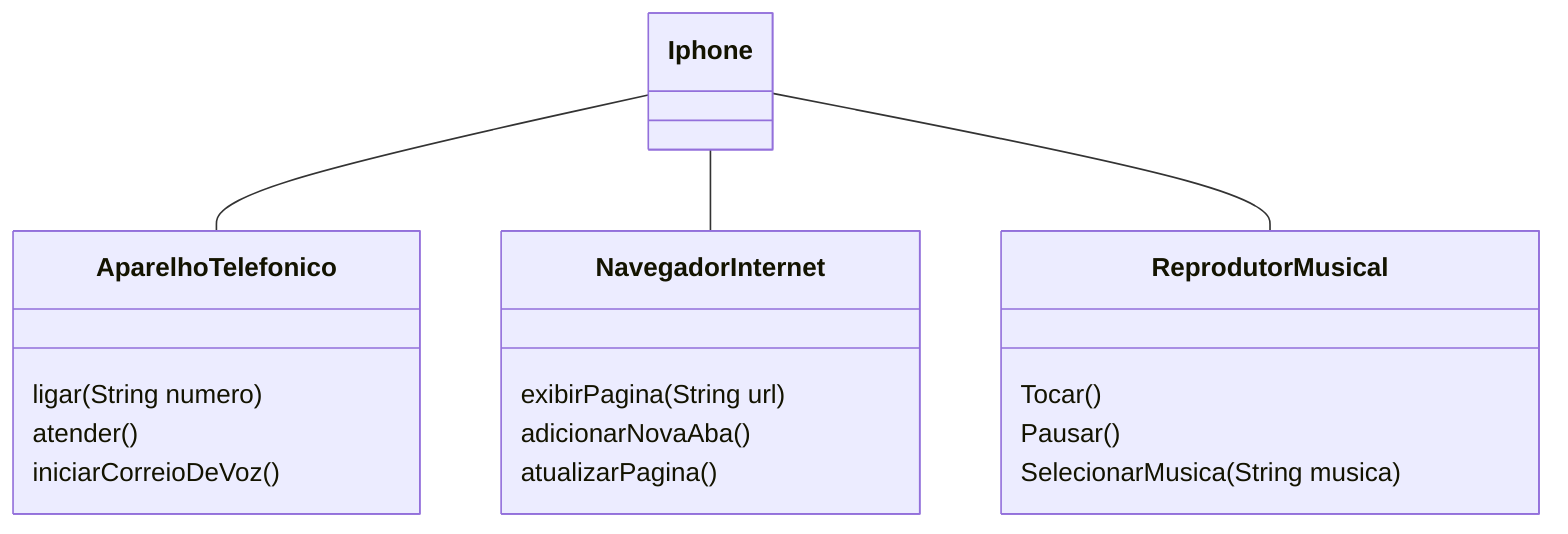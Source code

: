 classDiagram
direction TB
    class NavegadorInternet {
	    exibirPagina(String url)
	    adicionarNovaAba()
	    atualizarPagina()
    }

    class AparelhoTelefonico {
	    ligar(String numero)
	    atender()
	    iniciarCorreioDeVoz()
    }

    class Iphone {
    }

    class ReprodutorMusical {
	    Tocar()
	    Pausar()
	    SelecionarMusica(String musica)
    }

    Iphone -- AparelhoTelefonico
    Iphone -- NavegadorInternet
    Iphone -- ReprodutorMusical